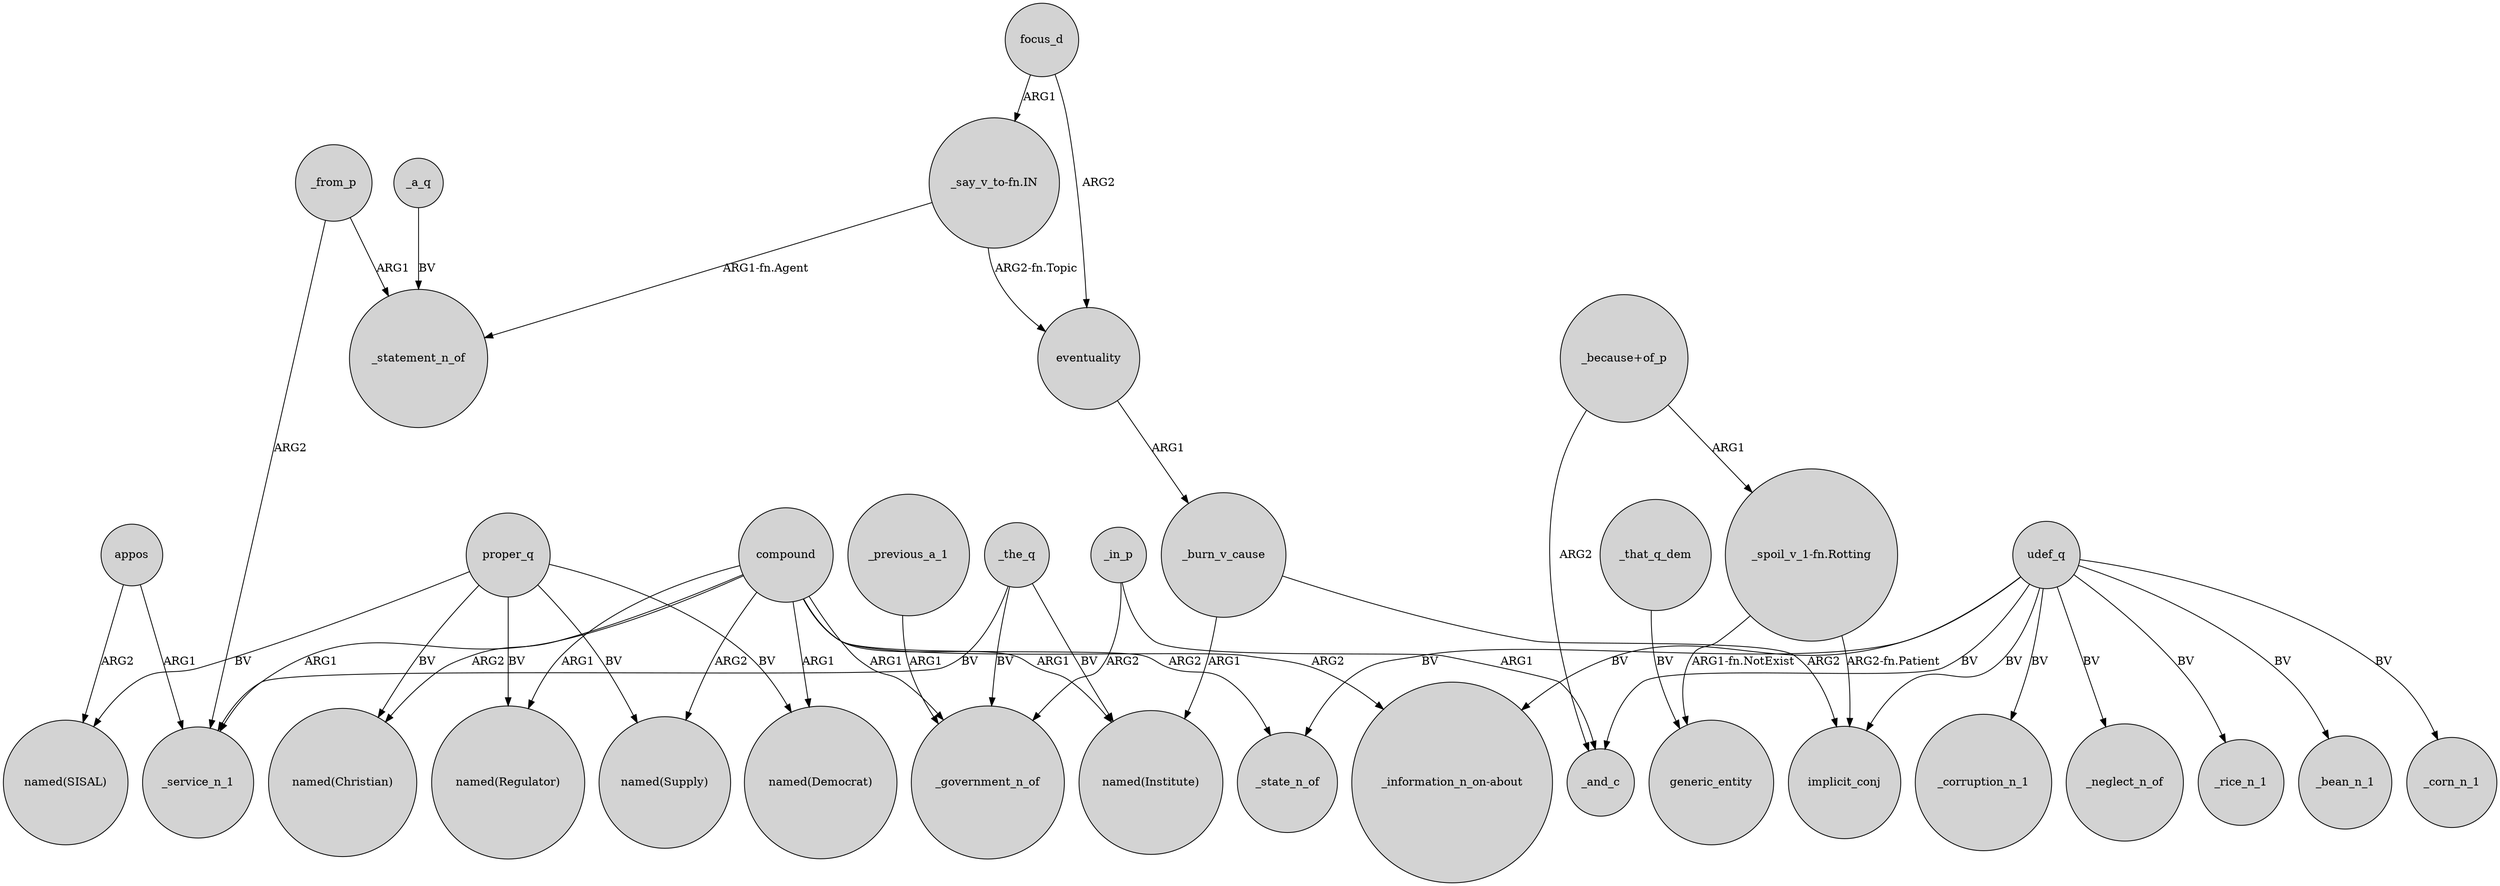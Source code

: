 digraph {
	node [shape=circle style=filled]
	proper_q -> "named(SISAL)" [label=BV]
	"_say_v_to-fn.IN" -> eventuality [label="ARG2-fn.Topic"]
	udef_q -> _neglect_n_of [label=BV]
	proper_q -> "named(Regulator)" [label=BV]
	proper_q -> "named(Democrat)" [label=BV]
	_that_q_dem -> generic_entity [label=BV]
	compound -> _government_n_of [label=ARG1]
	compound -> "_information_n_on-about" [label=ARG2]
	_the_q -> _service_n_1 [label=BV]
	udef_q -> _rice_n_1 [label=BV]
	appos -> _service_n_1 [label=ARG1]
	udef_q -> _state_n_of [label=BV]
	_previous_a_1 -> _government_n_of [label=ARG1]
	_a_q -> _statement_n_of [label=BV]
	compound -> _state_n_of [label=ARG2]
	"_because+of_p" -> _and_c [label=ARG2]
	udef_q -> _bean_n_1 [label=BV]
	_burn_v_cause -> implicit_conj [label=ARG2]
	compound -> "named(Christian)" [label=ARG2]
	compound -> "named(Regulator)" [label=ARG1]
	compound -> "named(Democrat)" [label=ARG1]
	udef_q -> implicit_conj [label=BV]
	compound -> "named(Institute)" [label=ARG1]
	_from_p -> _service_n_1 [label=ARG2]
	udef_q -> "_information_n_on-about" [label=BV]
	_the_q -> "named(Institute)" [label=BV]
	_from_p -> _statement_n_of [label=ARG1]
	eventuality -> _burn_v_cause [label=ARG1]
	"_spoil_v_1-fn.Rotting" -> implicit_conj [label="ARG2-fn.Patient"]
	_in_p -> _and_c [label=ARG1]
	compound -> "named(Supply)" [label=ARG2]
	proper_q -> "named(Christian)" [label=BV]
	proper_q -> "named(Supply)" [label=BV]
	udef_q -> _corn_n_1 [label=BV]
	"_say_v_to-fn.IN" -> _statement_n_of [label="ARG1-fn.Agent"]
	_burn_v_cause -> "named(Institute)" [label=ARG1]
	_the_q -> _government_n_of [label=BV]
	"_because+of_p" -> "_spoil_v_1-fn.Rotting" [label=ARG1]
	"_spoil_v_1-fn.Rotting" -> generic_entity [label="ARG1-fn.NotExist"]
	focus_d -> eventuality [label=ARG2]
	udef_q -> _corruption_n_1 [label=BV]
	udef_q -> _and_c [label=BV]
	compound -> _service_n_1 [label=ARG1]
	_in_p -> _government_n_of [label=ARG2]
	appos -> "named(SISAL)" [label=ARG2]
	focus_d -> "_say_v_to-fn.IN" [label=ARG1]
}
